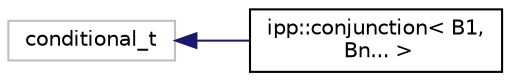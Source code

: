 digraph "Graphical Class Hierarchy"
{
  edge [fontname="Helvetica",fontsize="10",labelfontname="Helvetica",labelfontsize="10"];
  node [fontname="Helvetica",fontsize="10",shape=record];
  rankdir="LR";
  Node1 [label="conditional_t",height=0.2,width=0.4,color="grey75", fillcolor="white", style="filled"];
  Node1 -> Node2 [dir="back",color="midnightblue",fontsize="10",style="solid",fontname="Helvetica"];
  Node2 [label="ipp::conjunction\< B1,\l Bn... \>",height=0.2,width=0.4,color="black", fillcolor="white", style="filled",URL="$structipp_1_1conjunction_3_01_b1_00_01_bn_8_8_8_01_4.html"];
}
